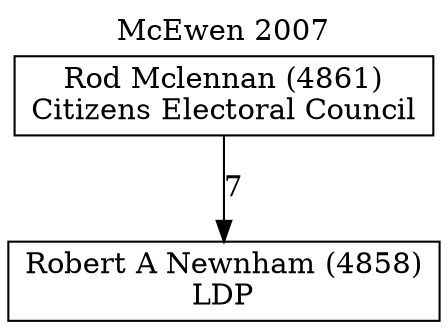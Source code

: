 // House preference flow
digraph "Robert A Newnham (4858)_McEwen_2007" {
	graph [label="McEwen 2007" labelloc=t mclimit=10]
	node [shape=box]
	"Robert A Newnham (4858)" [label="Robert A Newnham (4858)
LDP"]
	"Rod Mclennan (4861)" [label="Rod Mclennan (4861)
Citizens Electoral Council"]
	"Rod Mclennan (4861)" -> "Robert A Newnham (4858)" [label=7]
}
